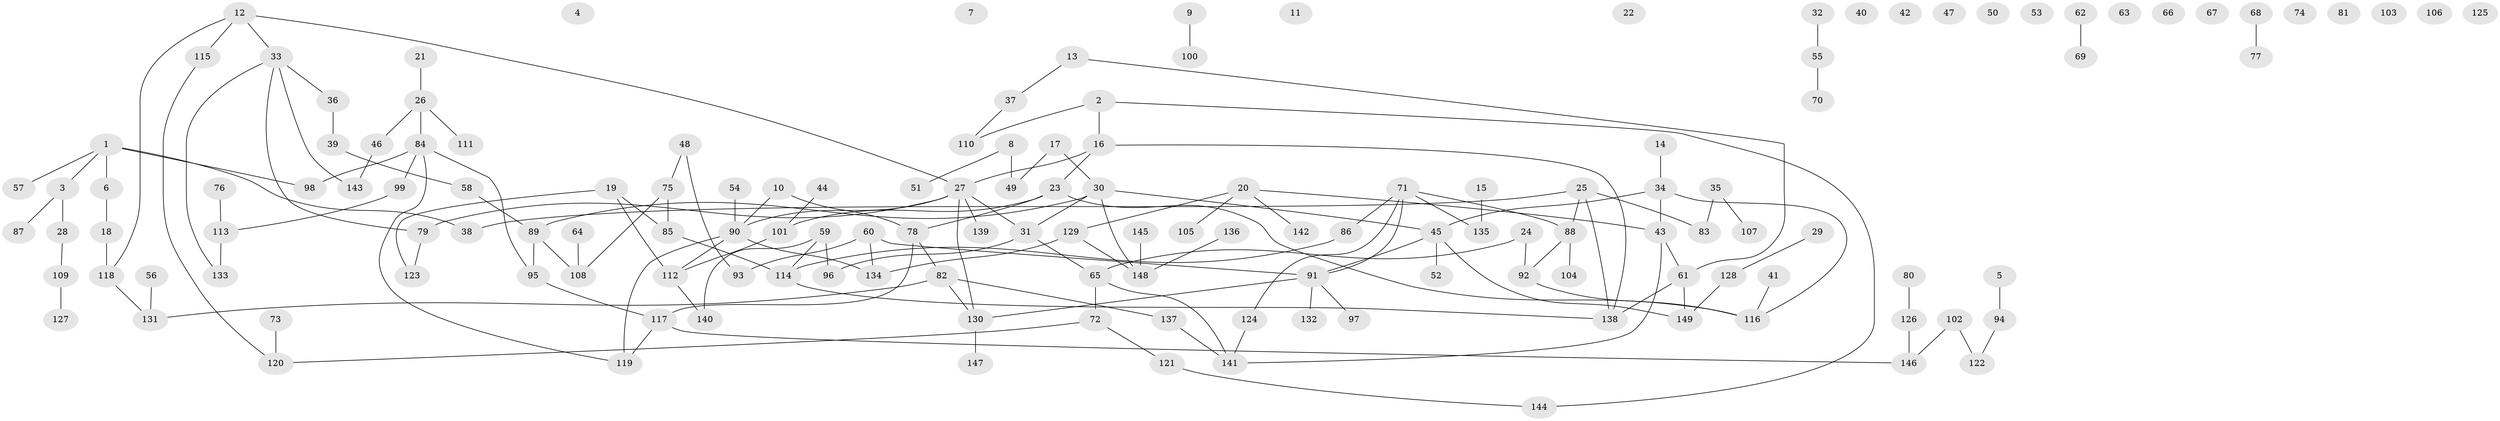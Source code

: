 // Generated by graph-tools (version 1.1) at 2025/39/03/09/25 04:39:57]
// undirected, 149 vertices, 163 edges
graph export_dot {
graph [start="1"]
  node [color=gray90,style=filled];
  1;
  2;
  3;
  4;
  5;
  6;
  7;
  8;
  9;
  10;
  11;
  12;
  13;
  14;
  15;
  16;
  17;
  18;
  19;
  20;
  21;
  22;
  23;
  24;
  25;
  26;
  27;
  28;
  29;
  30;
  31;
  32;
  33;
  34;
  35;
  36;
  37;
  38;
  39;
  40;
  41;
  42;
  43;
  44;
  45;
  46;
  47;
  48;
  49;
  50;
  51;
  52;
  53;
  54;
  55;
  56;
  57;
  58;
  59;
  60;
  61;
  62;
  63;
  64;
  65;
  66;
  67;
  68;
  69;
  70;
  71;
  72;
  73;
  74;
  75;
  76;
  77;
  78;
  79;
  80;
  81;
  82;
  83;
  84;
  85;
  86;
  87;
  88;
  89;
  90;
  91;
  92;
  93;
  94;
  95;
  96;
  97;
  98;
  99;
  100;
  101;
  102;
  103;
  104;
  105;
  106;
  107;
  108;
  109;
  110;
  111;
  112;
  113;
  114;
  115;
  116;
  117;
  118;
  119;
  120;
  121;
  122;
  123;
  124;
  125;
  126;
  127;
  128;
  129;
  130;
  131;
  132;
  133;
  134;
  135;
  136;
  137;
  138;
  139;
  140;
  141;
  142;
  143;
  144;
  145;
  146;
  147;
  148;
  149;
  1 -- 3;
  1 -- 6;
  1 -- 38;
  1 -- 57;
  1 -- 98;
  2 -- 16;
  2 -- 110;
  2 -- 144;
  3 -- 28;
  3 -- 87;
  5 -- 94;
  6 -- 18;
  8 -- 49;
  8 -- 51;
  9 -- 100;
  10 -- 78;
  10 -- 90;
  12 -- 27;
  12 -- 33;
  12 -- 115;
  12 -- 118;
  13 -- 37;
  13 -- 61;
  14 -- 34;
  15 -- 135;
  16 -- 23;
  16 -- 27;
  16 -- 138;
  17 -- 30;
  17 -- 49;
  18 -- 118;
  19 -- 85;
  19 -- 112;
  19 -- 123;
  20 -- 43;
  20 -- 105;
  20 -- 129;
  20 -- 142;
  21 -- 26;
  23 -- 78;
  23 -- 101;
  23 -- 116;
  24 -- 65;
  24 -- 92;
  25 -- 38;
  25 -- 83;
  25 -- 88;
  25 -- 138;
  26 -- 46;
  26 -- 84;
  26 -- 111;
  27 -- 31;
  27 -- 79;
  27 -- 90;
  27 -- 130;
  27 -- 139;
  28 -- 109;
  29 -- 128;
  30 -- 31;
  30 -- 45;
  30 -- 89;
  30 -- 148;
  31 -- 65;
  31 -- 96;
  32 -- 55;
  33 -- 36;
  33 -- 79;
  33 -- 133;
  33 -- 143;
  34 -- 43;
  34 -- 45;
  34 -- 116;
  35 -- 83;
  35 -- 107;
  36 -- 39;
  37 -- 110;
  39 -- 58;
  41 -- 116;
  43 -- 61;
  43 -- 141;
  44 -- 101;
  45 -- 52;
  45 -- 91;
  45 -- 149;
  46 -- 143;
  48 -- 75;
  48 -- 93;
  54 -- 90;
  55 -- 70;
  56 -- 131;
  58 -- 89;
  59 -- 96;
  59 -- 114;
  59 -- 140;
  60 -- 91;
  60 -- 93;
  60 -- 134;
  61 -- 138;
  61 -- 149;
  62 -- 69;
  64 -- 108;
  65 -- 72;
  65 -- 141;
  68 -- 77;
  71 -- 86;
  71 -- 88;
  71 -- 91;
  71 -- 124;
  71 -- 135;
  72 -- 120;
  72 -- 121;
  73 -- 120;
  75 -- 85;
  75 -- 108;
  76 -- 113;
  78 -- 82;
  78 -- 117;
  79 -- 123;
  80 -- 126;
  82 -- 130;
  82 -- 131;
  82 -- 137;
  84 -- 95;
  84 -- 98;
  84 -- 99;
  84 -- 119;
  85 -- 114;
  86 -- 114;
  88 -- 92;
  88 -- 104;
  89 -- 95;
  89 -- 108;
  90 -- 112;
  90 -- 119;
  90 -- 134;
  91 -- 97;
  91 -- 130;
  91 -- 132;
  92 -- 116;
  94 -- 122;
  95 -- 117;
  99 -- 113;
  101 -- 112;
  102 -- 122;
  102 -- 146;
  109 -- 127;
  112 -- 140;
  113 -- 133;
  114 -- 138;
  115 -- 120;
  117 -- 119;
  117 -- 146;
  118 -- 131;
  121 -- 144;
  124 -- 141;
  126 -- 146;
  128 -- 149;
  129 -- 134;
  129 -- 148;
  130 -- 147;
  136 -- 148;
  137 -- 141;
  145 -- 148;
}
